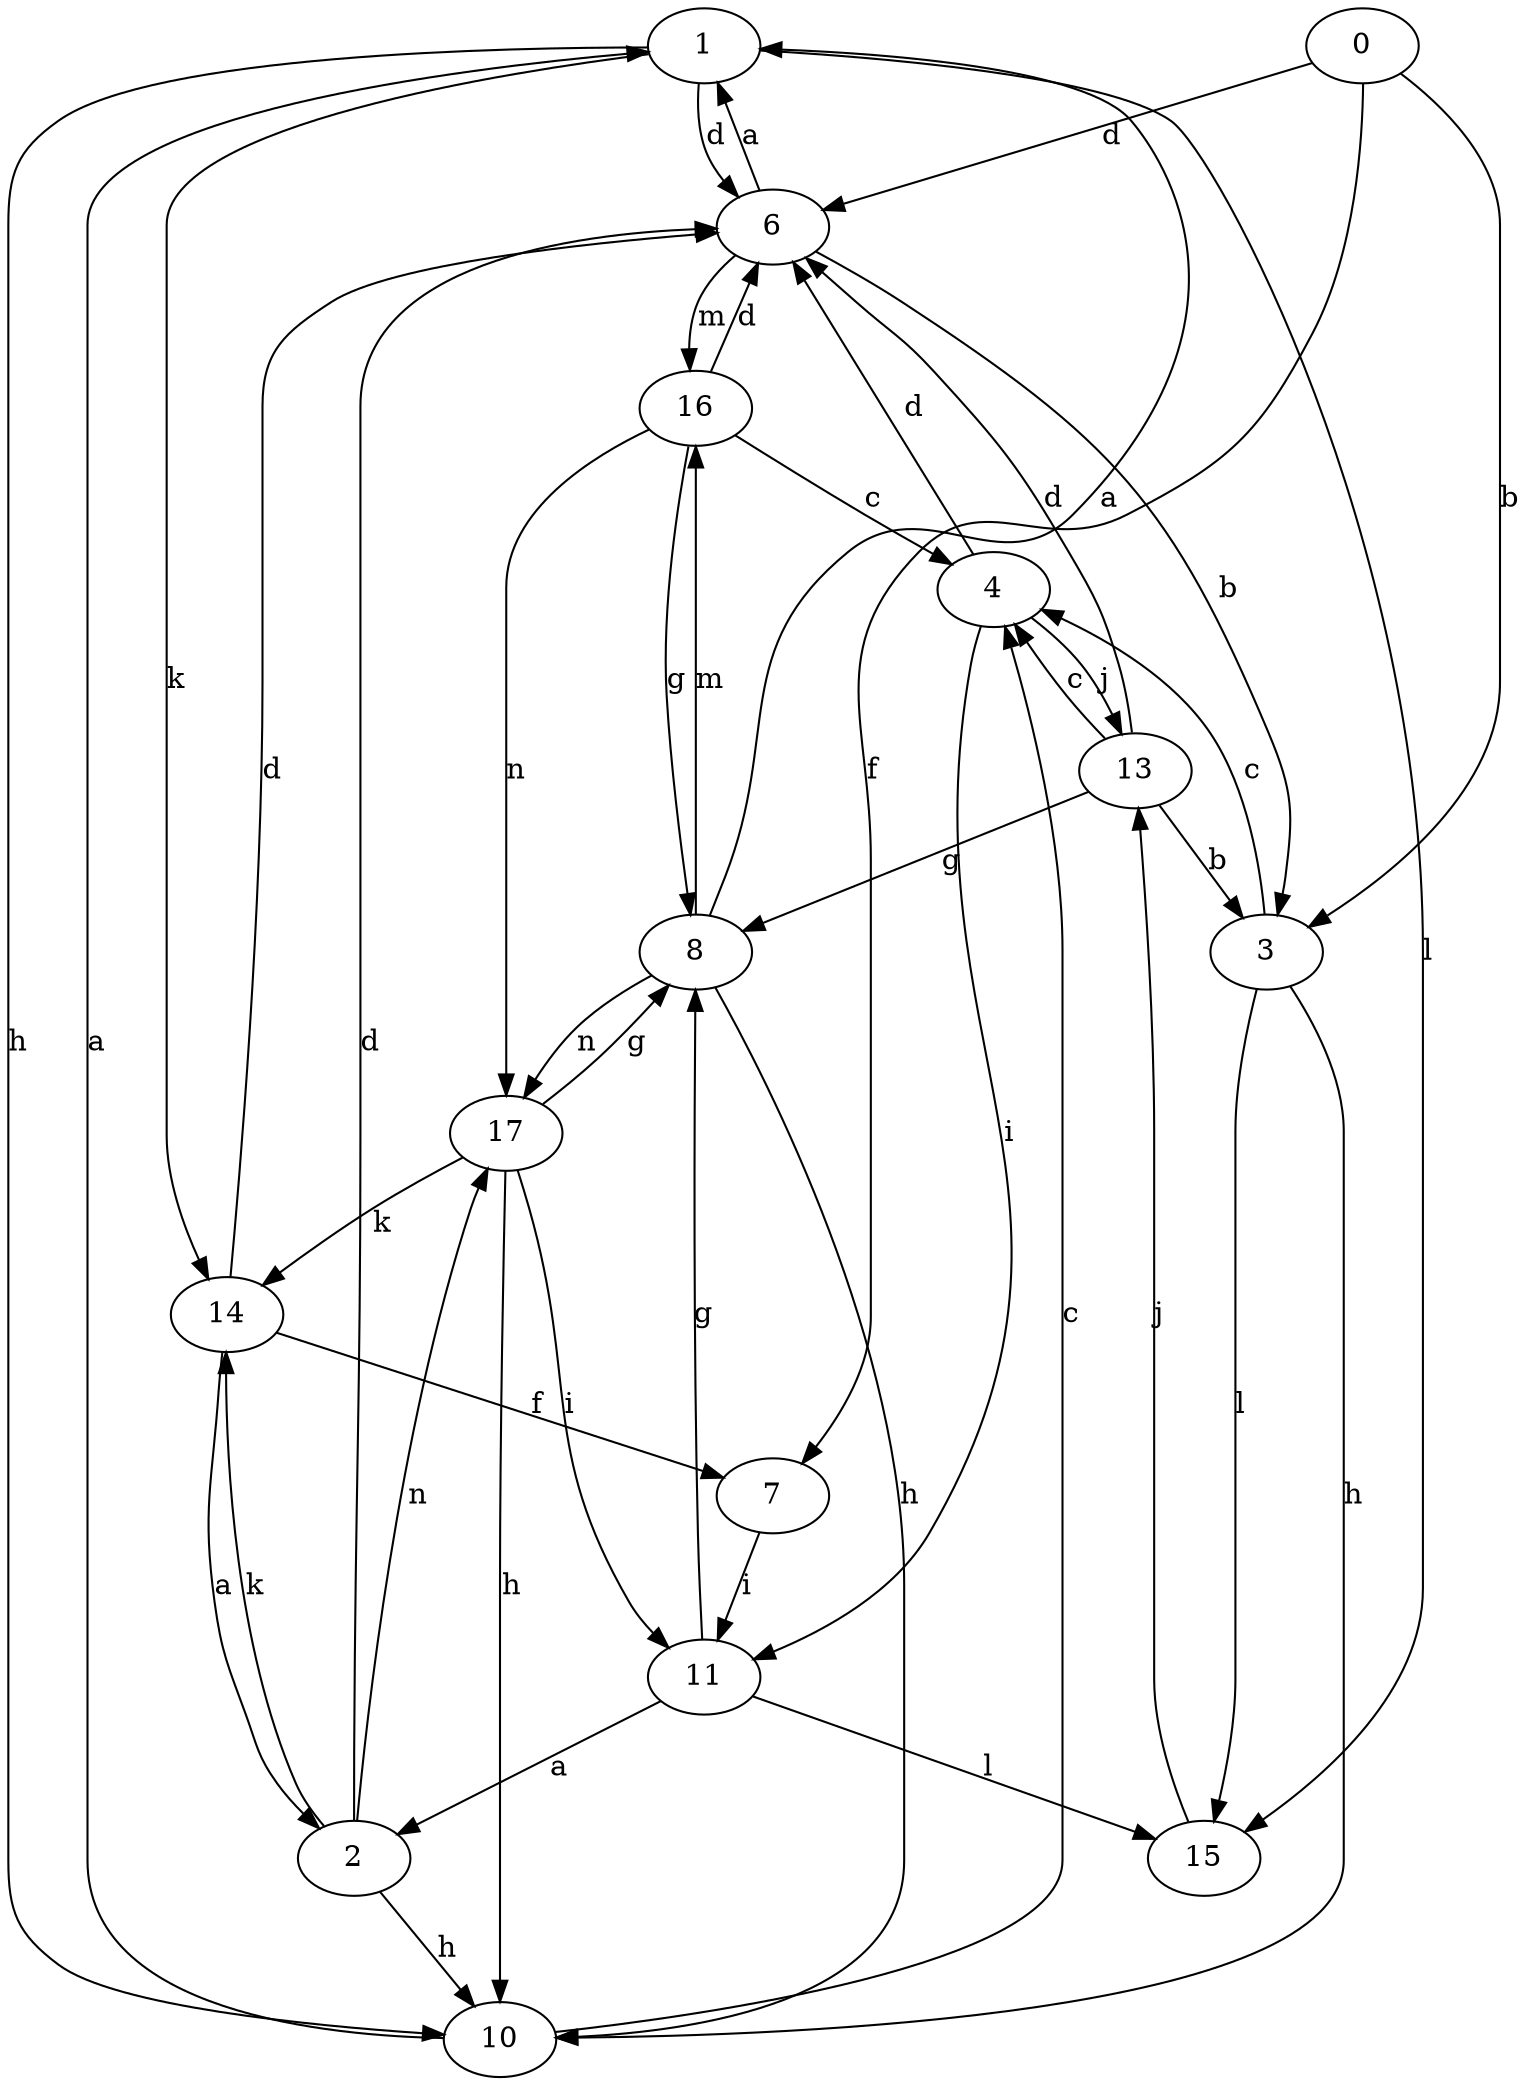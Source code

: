 strict digraph  {
1;
2;
3;
4;
6;
7;
8;
10;
11;
13;
14;
15;
16;
0;
17;
1 -> 6  [label=d];
1 -> 10  [label=h];
1 -> 14  [label=k];
1 -> 15  [label=l];
2 -> 6  [label=d];
2 -> 10  [label=h];
2 -> 14  [label=k];
2 -> 17  [label=n];
3 -> 4  [label=c];
3 -> 10  [label=h];
3 -> 15  [label=l];
4 -> 6  [label=d];
4 -> 11  [label=i];
4 -> 13  [label=j];
6 -> 1  [label=a];
6 -> 3  [label=b];
6 -> 16  [label=m];
7 -> 11  [label=i];
8 -> 1  [label=a];
8 -> 10  [label=h];
8 -> 16  [label=m];
8 -> 17  [label=n];
10 -> 1  [label=a];
10 -> 4  [label=c];
11 -> 2  [label=a];
11 -> 8  [label=g];
11 -> 15  [label=l];
13 -> 3  [label=b];
13 -> 4  [label=c];
13 -> 6  [label=d];
13 -> 8  [label=g];
14 -> 2  [label=a];
14 -> 6  [label=d];
14 -> 7  [label=f];
15 -> 13  [label=j];
16 -> 4  [label=c];
16 -> 6  [label=d];
16 -> 8  [label=g];
16 -> 17  [label=n];
0 -> 3  [label=b];
0 -> 6  [label=d];
0 -> 7  [label=f];
17 -> 8  [label=g];
17 -> 10  [label=h];
17 -> 11  [label=i];
17 -> 14  [label=k];
}
